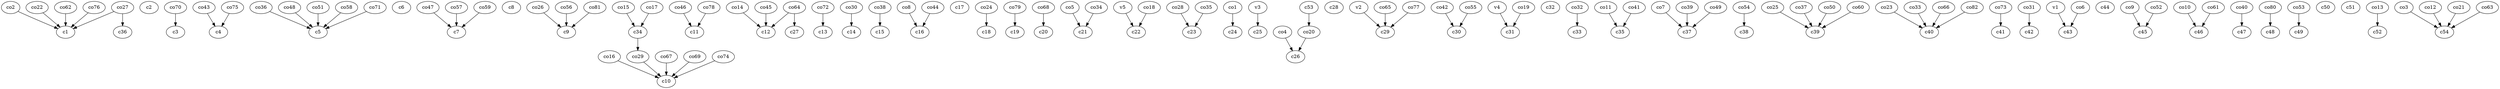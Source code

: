 strict digraph  {
c1;
c2;
c3;
c4;
c5;
c6;
c7;
c8;
c9;
c10;
c11;
c12;
c13;
c14;
c15;
c16;
c17;
c18;
c19;
c20;
c21;
c22;
c23;
c24;
c25;
c26;
c27;
c28;
c29;
c30;
c31;
c32;
c33;
c34;
c35;
c36;
c37;
c38;
c39;
c40;
c41;
c42;
c43;
c44;
c45;
c46;
c47;
c48;
c49;
c50;
c51;
c52;
c53;
c54;
v1;
v2;
v3;
v4;
v5;
co1;
co2;
co3;
co4;
co5;
co6;
co7;
co8;
co9;
co10;
co11;
co12;
co13;
co14;
co15;
co16;
co17;
co18;
co19;
co20;
co21;
co22;
co23;
co24;
co25;
co26;
co27;
co28;
co29;
co30;
co31;
co32;
co33;
co34;
co35;
co36;
co37;
co38;
co39;
co40;
co41;
co42;
co43;
co44;
co45;
co46;
co47;
co48;
co49;
co50;
co51;
co52;
co53;
co54;
co55;
co56;
co57;
co58;
co59;
co60;
co61;
co62;
co63;
co64;
co65;
co66;
co67;
co68;
co69;
co70;
co71;
co72;
co73;
co74;
co75;
co76;
co77;
co78;
co79;
co80;
co81;
co82;
c34 -> co29  [weight=1];
c53 -> co20  [weight=1];
v1 -> c43  [weight=1];
v2 -> c29  [weight=1];
v3 -> c25  [weight=1];
v4 -> c31  [weight=1];
v5 -> c22  [weight=1];
co1 -> c24  [weight=1];
co2 -> c1  [weight=1];
co3 -> c54  [weight=1];
co4 -> c26  [weight=1];
co5 -> c21  [weight=1];
co6 -> c43  [weight=1];
co7 -> c37  [weight=1];
co8 -> c16  [weight=1];
co9 -> c45  [weight=1];
co10 -> c46  [weight=1];
co11 -> c35  [weight=1];
co12 -> c54  [weight=1];
co13 -> c52  [weight=1];
co14 -> c12  [weight=1];
co15 -> c34  [weight=1];
co16 -> c10  [weight=1];
co17 -> c34  [weight=1];
co18 -> c22  [weight=1];
co19 -> c31  [weight=1];
co20 -> c26  [weight=1];
co21 -> c54  [weight=1];
co22 -> c1  [weight=1];
co23 -> c40  [weight=1];
co24 -> c18  [weight=1];
co25 -> c39  [weight=1];
co26 -> c9  [weight=1];
co27 -> c36  [weight=1];
co27 -> c1  [weight=1];
co28 -> c23  [weight=1];
co29 -> c10  [weight=1];
co30 -> c14  [weight=1];
co31 -> c42  [weight=1];
co32 -> c33  [weight=1];
co33 -> c40  [weight=1];
co34 -> c21  [weight=1];
co35 -> c23  [weight=1];
co36 -> c5  [weight=1];
co37 -> c39  [weight=1];
co38 -> c15  [weight=1];
co39 -> c37  [weight=1];
co40 -> c47  [weight=1];
co41 -> c35  [weight=1];
co42 -> c30  [weight=1];
co43 -> c4  [weight=1];
co44 -> c16  [weight=1];
co45 -> c12  [weight=1];
co46 -> c11  [weight=1];
co47 -> c7  [weight=1];
co48 -> c5  [weight=1];
co49 -> c37  [weight=1];
co50 -> c39  [weight=1];
co51 -> c5  [weight=1];
co52 -> c45  [weight=1];
co53 -> c49  [weight=1];
co54 -> c38  [weight=1];
co55 -> c30  [weight=1];
co56 -> c9  [weight=1];
co57 -> c7  [weight=1];
co58 -> c5  [weight=1];
co59 -> c7  [weight=1];
co60 -> c39  [weight=1];
co61 -> c46  [weight=1];
co62 -> c1  [weight=1];
co63 -> c54  [weight=1];
co64 -> c12  [weight=1];
co64 -> c27  [weight=1];
co65 -> c29  [weight=1];
co66 -> c40  [weight=1];
co67 -> c10  [weight=1];
co68 -> c20  [weight=1];
co69 -> c10  [weight=1];
co70 -> c3  [weight=1];
co71 -> c5  [weight=1];
co72 -> c13  [weight=1];
co73 -> c41  [weight=1];
co74 -> c10  [weight=1];
co75 -> c4  [weight=1];
co76 -> c1  [weight=1];
co77 -> c29  [weight=1];
co78 -> c11  [weight=1];
co79 -> c19  [weight=1];
co80 -> c48  [weight=1];
co81 -> c9  [weight=1];
co82 -> c40  [weight=1];
}
